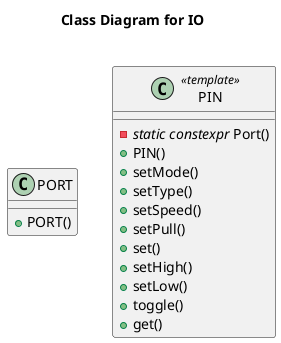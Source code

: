 @startuml CLD_IO
title Class Diagram for **IO** \n

class PORT {
    'Properties

    'Methods
    + PORT()
}

class PIN <<template>> {
    'Properties

    'Methods
    - //static constexpr// Port()
    + PIN()
    + setMode()
    + setType()
    + setSpeed()
    + setPull()
    + set()
    + setHigh()
    + setLow()
    + toggle()
    + get()
}

@enduml